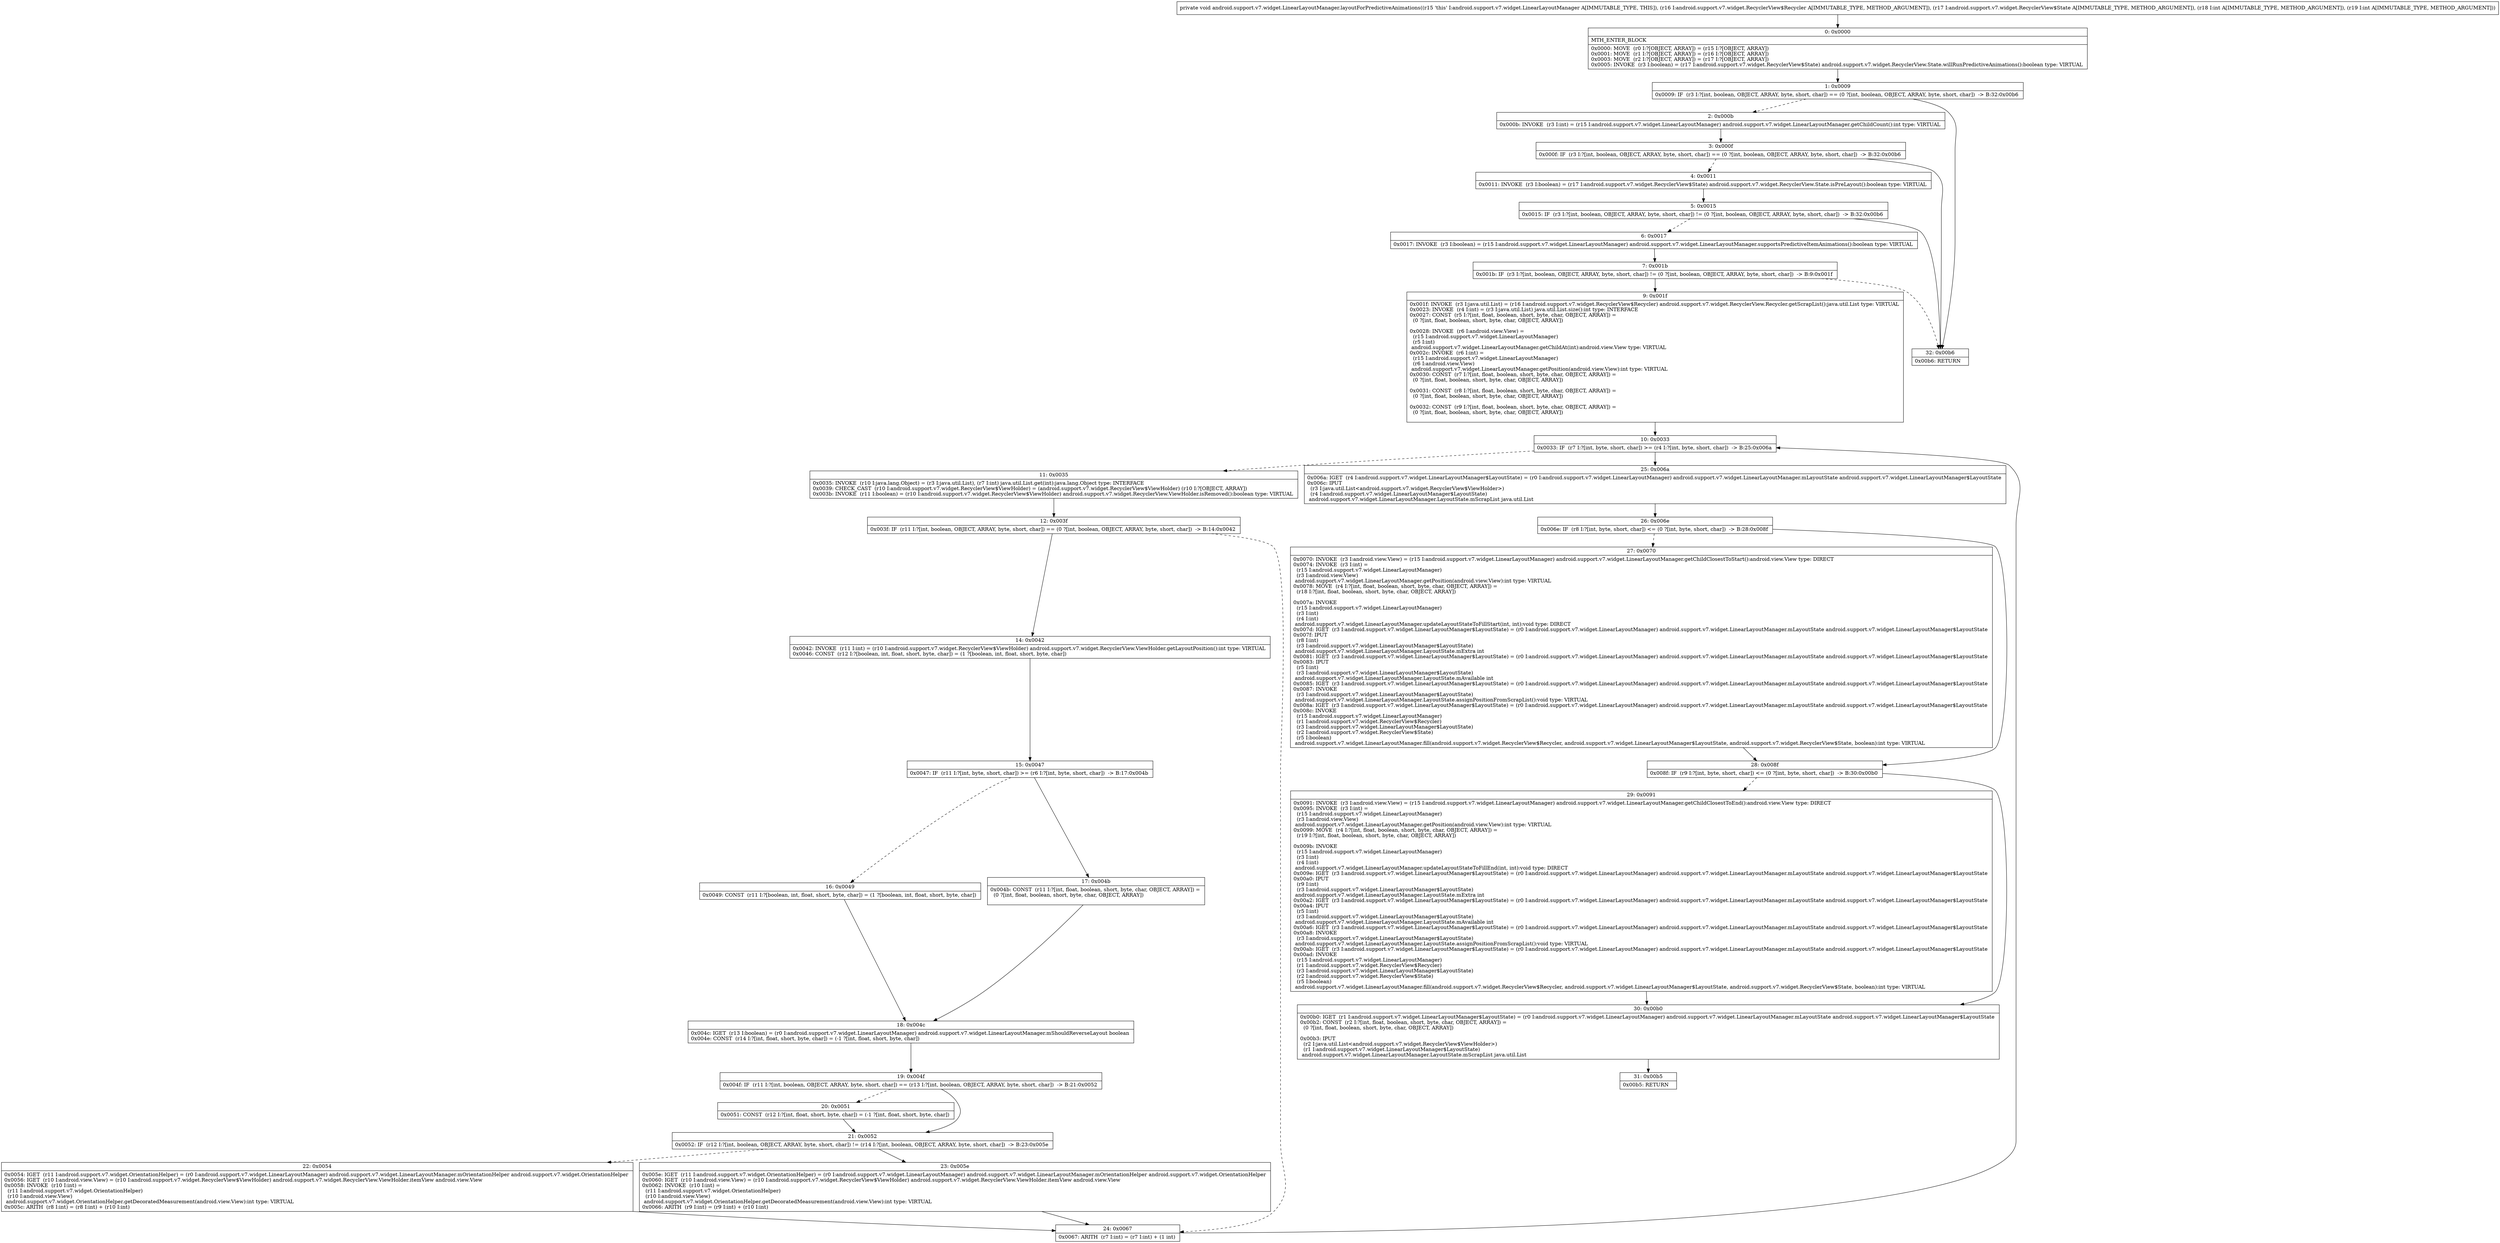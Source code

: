 digraph "CFG forandroid.support.v7.widget.LinearLayoutManager.layoutForPredictiveAnimations(Landroid\/support\/v7\/widget\/RecyclerView$Recycler;Landroid\/support\/v7\/widget\/RecyclerView$State;II)V" {
Node_0 [shape=record,label="{0\:\ 0x0000|MTH_ENTER_BLOCK\l|0x0000: MOVE  (r0 I:?[OBJECT, ARRAY]) = (r15 I:?[OBJECT, ARRAY]) \l0x0001: MOVE  (r1 I:?[OBJECT, ARRAY]) = (r16 I:?[OBJECT, ARRAY]) \l0x0003: MOVE  (r2 I:?[OBJECT, ARRAY]) = (r17 I:?[OBJECT, ARRAY]) \l0x0005: INVOKE  (r3 I:boolean) = (r17 I:android.support.v7.widget.RecyclerView$State) android.support.v7.widget.RecyclerView.State.willRunPredictiveAnimations():boolean type: VIRTUAL \l}"];
Node_1 [shape=record,label="{1\:\ 0x0009|0x0009: IF  (r3 I:?[int, boolean, OBJECT, ARRAY, byte, short, char]) == (0 ?[int, boolean, OBJECT, ARRAY, byte, short, char])  \-\> B:32:0x00b6 \l}"];
Node_2 [shape=record,label="{2\:\ 0x000b|0x000b: INVOKE  (r3 I:int) = (r15 I:android.support.v7.widget.LinearLayoutManager) android.support.v7.widget.LinearLayoutManager.getChildCount():int type: VIRTUAL \l}"];
Node_3 [shape=record,label="{3\:\ 0x000f|0x000f: IF  (r3 I:?[int, boolean, OBJECT, ARRAY, byte, short, char]) == (0 ?[int, boolean, OBJECT, ARRAY, byte, short, char])  \-\> B:32:0x00b6 \l}"];
Node_4 [shape=record,label="{4\:\ 0x0011|0x0011: INVOKE  (r3 I:boolean) = (r17 I:android.support.v7.widget.RecyclerView$State) android.support.v7.widget.RecyclerView.State.isPreLayout():boolean type: VIRTUAL \l}"];
Node_5 [shape=record,label="{5\:\ 0x0015|0x0015: IF  (r3 I:?[int, boolean, OBJECT, ARRAY, byte, short, char]) != (0 ?[int, boolean, OBJECT, ARRAY, byte, short, char])  \-\> B:32:0x00b6 \l}"];
Node_6 [shape=record,label="{6\:\ 0x0017|0x0017: INVOKE  (r3 I:boolean) = (r15 I:android.support.v7.widget.LinearLayoutManager) android.support.v7.widget.LinearLayoutManager.supportsPredictiveItemAnimations():boolean type: VIRTUAL \l}"];
Node_7 [shape=record,label="{7\:\ 0x001b|0x001b: IF  (r3 I:?[int, boolean, OBJECT, ARRAY, byte, short, char]) != (0 ?[int, boolean, OBJECT, ARRAY, byte, short, char])  \-\> B:9:0x001f \l}"];
Node_9 [shape=record,label="{9\:\ 0x001f|0x001f: INVOKE  (r3 I:java.util.List) = (r16 I:android.support.v7.widget.RecyclerView$Recycler) android.support.v7.widget.RecyclerView.Recycler.getScrapList():java.util.List type: VIRTUAL \l0x0023: INVOKE  (r4 I:int) = (r3 I:java.util.List) java.util.List.size():int type: INTERFACE \l0x0027: CONST  (r5 I:?[int, float, boolean, short, byte, char, OBJECT, ARRAY]) = \l  (0 ?[int, float, boolean, short, byte, char, OBJECT, ARRAY])\l \l0x0028: INVOKE  (r6 I:android.view.View) = \l  (r15 I:android.support.v7.widget.LinearLayoutManager)\l  (r5 I:int)\l android.support.v7.widget.LinearLayoutManager.getChildAt(int):android.view.View type: VIRTUAL \l0x002c: INVOKE  (r6 I:int) = \l  (r15 I:android.support.v7.widget.LinearLayoutManager)\l  (r6 I:android.view.View)\l android.support.v7.widget.LinearLayoutManager.getPosition(android.view.View):int type: VIRTUAL \l0x0030: CONST  (r7 I:?[int, float, boolean, short, byte, char, OBJECT, ARRAY]) = \l  (0 ?[int, float, boolean, short, byte, char, OBJECT, ARRAY])\l \l0x0031: CONST  (r8 I:?[int, float, boolean, short, byte, char, OBJECT, ARRAY]) = \l  (0 ?[int, float, boolean, short, byte, char, OBJECT, ARRAY])\l \l0x0032: CONST  (r9 I:?[int, float, boolean, short, byte, char, OBJECT, ARRAY]) = \l  (0 ?[int, float, boolean, short, byte, char, OBJECT, ARRAY])\l \l}"];
Node_10 [shape=record,label="{10\:\ 0x0033|0x0033: IF  (r7 I:?[int, byte, short, char]) \>= (r4 I:?[int, byte, short, char])  \-\> B:25:0x006a \l}"];
Node_11 [shape=record,label="{11\:\ 0x0035|0x0035: INVOKE  (r10 I:java.lang.Object) = (r3 I:java.util.List), (r7 I:int) java.util.List.get(int):java.lang.Object type: INTERFACE \l0x0039: CHECK_CAST  (r10 I:android.support.v7.widget.RecyclerView$ViewHolder) = (android.support.v7.widget.RecyclerView$ViewHolder) (r10 I:?[OBJECT, ARRAY]) \l0x003b: INVOKE  (r11 I:boolean) = (r10 I:android.support.v7.widget.RecyclerView$ViewHolder) android.support.v7.widget.RecyclerView.ViewHolder.isRemoved():boolean type: VIRTUAL \l}"];
Node_12 [shape=record,label="{12\:\ 0x003f|0x003f: IF  (r11 I:?[int, boolean, OBJECT, ARRAY, byte, short, char]) == (0 ?[int, boolean, OBJECT, ARRAY, byte, short, char])  \-\> B:14:0x0042 \l}"];
Node_14 [shape=record,label="{14\:\ 0x0042|0x0042: INVOKE  (r11 I:int) = (r10 I:android.support.v7.widget.RecyclerView$ViewHolder) android.support.v7.widget.RecyclerView.ViewHolder.getLayoutPosition():int type: VIRTUAL \l0x0046: CONST  (r12 I:?[boolean, int, float, short, byte, char]) = (1 ?[boolean, int, float, short, byte, char]) \l}"];
Node_15 [shape=record,label="{15\:\ 0x0047|0x0047: IF  (r11 I:?[int, byte, short, char]) \>= (r6 I:?[int, byte, short, char])  \-\> B:17:0x004b \l}"];
Node_16 [shape=record,label="{16\:\ 0x0049|0x0049: CONST  (r11 I:?[boolean, int, float, short, byte, char]) = (1 ?[boolean, int, float, short, byte, char]) \l}"];
Node_17 [shape=record,label="{17\:\ 0x004b|0x004b: CONST  (r11 I:?[int, float, boolean, short, byte, char, OBJECT, ARRAY]) = \l  (0 ?[int, float, boolean, short, byte, char, OBJECT, ARRAY])\l \l}"];
Node_18 [shape=record,label="{18\:\ 0x004c|0x004c: IGET  (r13 I:boolean) = (r0 I:android.support.v7.widget.LinearLayoutManager) android.support.v7.widget.LinearLayoutManager.mShouldReverseLayout boolean \l0x004e: CONST  (r14 I:?[int, float, short, byte, char]) = (\-1 ?[int, float, short, byte, char]) \l}"];
Node_19 [shape=record,label="{19\:\ 0x004f|0x004f: IF  (r11 I:?[int, boolean, OBJECT, ARRAY, byte, short, char]) == (r13 I:?[int, boolean, OBJECT, ARRAY, byte, short, char])  \-\> B:21:0x0052 \l}"];
Node_20 [shape=record,label="{20\:\ 0x0051|0x0051: CONST  (r12 I:?[int, float, short, byte, char]) = (\-1 ?[int, float, short, byte, char]) \l}"];
Node_21 [shape=record,label="{21\:\ 0x0052|0x0052: IF  (r12 I:?[int, boolean, OBJECT, ARRAY, byte, short, char]) != (r14 I:?[int, boolean, OBJECT, ARRAY, byte, short, char])  \-\> B:23:0x005e \l}"];
Node_22 [shape=record,label="{22\:\ 0x0054|0x0054: IGET  (r11 I:android.support.v7.widget.OrientationHelper) = (r0 I:android.support.v7.widget.LinearLayoutManager) android.support.v7.widget.LinearLayoutManager.mOrientationHelper android.support.v7.widget.OrientationHelper \l0x0056: IGET  (r10 I:android.view.View) = (r10 I:android.support.v7.widget.RecyclerView$ViewHolder) android.support.v7.widget.RecyclerView.ViewHolder.itemView android.view.View \l0x0058: INVOKE  (r10 I:int) = \l  (r11 I:android.support.v7.widget.OrientationHelper)\l  (r10 I:android.view.View)\l android.support.v7.widget.OrientationHelper.getDecoratedMeasurement(android.view.View):int type: VIRTUAL \l0x005c: ARITH  (r8 I:int) = (r8 I:int) + (r10 I:int) \l}"];
Node_23 [shape=record,label="{23\:\ 0x005e|0x005e: IGET  (r11 I:android.support.v7.widget.OrientationHelper) = (r0 I:android.support.v7.widget.LinearLayoutManager) android.support.v7.widget.LinearLayoutManager.mOrientationHelper android.support.v7.widget.OrientationHelper \l0x0060: IGET  (r10 I:android.view.View) = (r10 I:android.support.v7.widget.RecyclerView$ViewHolder) android.support.v7.widget.RecyclerView.ViewHolder.itemView android.view.View \l0x0062: INVOKE  (r10 I:int) = \l  (r11 I:android.support.v7.widget.OrientationHelper)\l  (r10 I:android.view.View)\l android.support.v7.widget.OrientationHelper.getDecoratedMeasurement(android.view.View):int type: VIRTUAL \l0x0066: ARITH  (r9 I:int) = (r9 I:int) + (r10 I:int) \l}"];
Node_24 [shape=record,label="{24\:\ 0x0067|0x0067: ARITH  (r7 I:int) = (r7 I:int) + (1 int) \l}"];
Node_25 [shape=record,label="{25\:\ 0x006a|0x006a: IGET  (r4 I:android.support.v7.widget.LinearLayoutManager$LayoutState) = (r0 I:android.support.v7.widget.LinearLayoutManager) android.support.v7.widget.LinearLayoutManager.mLayoutState android.support.v7.widget.LinearLayoutManager$LayoutState \l0x006c: IPUT  \l  (r3 I:java.util.List\<android.support.v7.widget.RecyclerView$ViewHolder\>)\l  (r4 I:android.support.v7.widget.LinearLayoutManager$LayoutState)\l android.support.v7.widget.LinearLayoutManager.LayoutState.mScrapList java.util.List \l}"];
Node_26 [shape=record,label="{26\:\ 0x006e|0x006e: IF  (r8 I:?[int, byte, short, char]) \<= (0 ?[int, byte, short, char])  \-\> B:28:0x008f \l}"];
Node_27 [shape=record,label="{27\:\ 0x0070|0x0070: INVOKE  (r3 I:android.view.View) = (r15 I:android.support.v7.widget.LinearLayoutManager) android.support.v7.widget.LinearLayoutManager.getChildClosestToStart():android.view.View type: DIRECT \l0x0074: INVOKE  (r3 I:int) = \l  (r15 I:android.support.v7.widget.LinearLayoutManager)\l  (r3 I:android.view.View)\l android.support.v7.widget.LinearLayoutManager.getPosition(android.view.View):int type: VIRTUAL \l0x0078: MOVE  (r4 I:?[int, float, boolean, short, byte, char, OBJECT, ARRAY]) = \l  (r18 I:?[int, float, boolean, short, byte, char, OBJECT, ARRAY])\l \l0x007a: INVOKE  \l  (r15 I:android.support.v7.widget.LinearLayoutManager)\l  (r3 I:int)\l  (r4 I:int)\l android.support.v7.widget.LinearLayoutManager.updateLayoutStateToFillStart(int, int):void type: DIRECT \l0x007d: IGET  (r3 I:android.support.v7.widget.LinearLayoutManager$LayoutState) = (r0 I:android.support.v7.widget.LinearLayoutManager) android.support.v7.widget.LinearLayoutManager.mLayoutState android.support.v7.widget.LinearLayoutManager$LayoutState \l0x007f: IPUT  \l  (r8 I:int)\l  (r3 I:android.support.v7.widget.LinearLayoutManager$LayoutState)\l android.support.v7.widget.LinearLayoutManager.LayoutState.mExtra int \l0x0081: IGET  (r3 I:android.support.v7.widget.LinearLayoutManager$LayoutState) = (r0 I:android.support.v7.widget.LinearLayoutManager) android.support.v7.widget.LinearLayoutManager.mLayoutState android.support.v7.widget.LinearLayoutManager$LayoutState \l0x0083: IPUT  \l  (r5 I:int)\l  (r3 I:android.support.v7.widget.LinearLayoutManager$LayoutState)\l android.support.v7.widget.LinearLayoutManager.LayoutState.mAvailable int \l0x0085: IGET  (r3 I:android.support.v7.widget.LinearLayoutManager$LayoutState) = (r0 I:android.support.v7.widget.LinearLayoutManager) android.support.v7.widget.LinearLayoutManager.mLayoutState android.support.v7.widget.LinearLayoutManager$LayoutState \l0x0087: INVOKE  \l  (r3 I:android.support.v7.widget.LinearLayoutManager$LayoutState)\l android.support.v7.widget.LinearLayoutManager.LayoutState.assignPositionFromScrapList():void type: VIRTUAL \l0x008a: IGET  (r3 I:android.support.v7.widget.LinearLayoutManager$LayoutState) = (r0 I:android.support.v7.widget.LinearLayoutManager) android.support.v7.widget.LinearLayoutManager.mLayoutState android.support.v7.widget.LinearLayoutManager$LayoutState \l0x008c: INVOKE  \l  (r15 I:android.support.v7.widget.LinearLayoutManager)\l  (r1 I:android.support.v7.widget.RecyclerView$Recycler)\l  (r3 I:android.support.v7.widget.LinearLayoutManager$LayoutState)\l  (r2 I:android.support.v7.widget.RecyclerView$State)\l  (r5 I:boolean)\l android.support.v7.widget.LinearLayoutManager.fill(android.support.v7.widget.RecyclerView$Recycler, android.support.v7.widget.LinearLayoutManager$LayoutState, android.support.v7.widget.RecyclerView$State, boolean):int type: VIRTUAL \l}"];
Node_28 [shape=record,label="{28\:\ 0x008f|0x008f: IF  (r9 I:?[int, byte, short, char]) \<= (0 ?[int, byte, short, char])  \-\> B:30:0x00b0 \l}"];
Node_29 [shape=record,label="{29\:\ 0x0091|0x0091: INVOKE  (r3 I:android.view.View) = (r15 I:android.support.v7.widget.LinearLayoutManager) android.support.v7.widget.LinearLayoutManager.getChildClosestToEnd():android.view.View type: DIRECT \l0x0095: INVOKE  (r3 I:int) = \l  (r15 I:android.support.v7.widget.LinearLayoutManager)\l  (r3 I:android.view.View)\l android.support.v7.widget.LinearLayoutManager.getPosition(android.view.View):int type: VIRTUAL \l0x0099: MOVE  (r4 I:?[int, float, boolean, short, byte, char, OBJECT, ARRAY]) = \l  (r19 I:?[int, float, boolean, short, byte, char, OBJECT, ARRAY])\l \l0x009b: INVOKE  \l  (r15 I:android.support.v7.widget.LinearLayoutManager)\l  (r3 I:int)\l  (r4 I:int)\l android.support.v7.widget.LinearLayoutManager.updateLayoutStateToFillEnd(int, int):void type: DIRECT \l0x009e: IGET  (r3 I:android.support.v7.widget.LinearLayoutManager$LayoutState) = (r0 I:android.support.v7.widget.LinearLayoutManager) android.support.v7.widget.LinearLayoutManager.mLayoutState android.support.v7.widget.LinearLayoutManager$LayoutState \l0x00a0: IPUT  \l  (r9 I:int)\l  (r3 I:android.support.v7.widget.LinearLayoutManager$LayoutState)\l android.support.v7.widget.LinearLayoutManager.LayoutState.mExtra int \l0x00a2: IGET  (r3 I:android.support.v7.widget.LinearLayoutManager$LayoutState) = (r0 I:android.support.v7.widget.LinearLayoutManager) android.support.v7.widget.LinearLayoutManager.mLayoutState android.support.v7.widget.LinearLayoutManager$LayoutState \l0x00a4: IPUT  \l  (r5 I:int)\l  (r3 I:android.support.v7.widget.LinearLayoutManager$LayoutState)\l android.support.v7.widget.LinearLayoutManager.LayoutState.mAvailable int \l0x00a6: IGET  (r3 I:android.support.v7.widget.LinearLayoutManager$LayoutState) = (r0 I:android.support.v7.widget.LinearLayoutManager) android.support.v7.widget.LinearLayoutManager.mLayoutState android.support.v7.widget.LinearLayoutManager$LayoutState \l0x00a8: INVOKE  \l  (r3 I:android.support.v7.widget.LinearLayoutManager$LayoutState)\l android.support.v7.widget.LinearLayoutManager.LayoutState.assignPositionFromScrapList():void type: VIRTUAL \l0x00ab: IGET  (r3 I:android.support.v7.widget.LinearLayoutManager$LayoutState) = (r0 I:android.support.v7.widget.LinearLayoutManager) android.support.v7.widget.LinearLayoutManager.mLayoutState android.support.v7.widget.LinearLayoutManager$LayoutState \l0x00ad: INVOKE  \l  (r15 I:android.support.v7.widget.LinearLayoutManager)\l  (r1 I:android.support.v7.widget.RecyclerView$Recycler)\l  (r3 I:android.support.v7.widget.LinearLayoutManager$LayoutState)\l  (r2 I:android.support.v7.widget.RecyclerView$State)\l  (r5 I:boolean)\l android.support.v7.widget.LinearLayoutManager.fill(android.support.v7.widget.RecyclerView$Recycler, android.support.v7.widget.LinearLayoutManager$LayoutState, android.support.v7.widget.RecyclerView$State, boolean):int type: VIRTUAL \l}"];
Node_30 [shape=record,label="{30\:\ 0x00b0|0x00b0: IGET  (r1 I:android.support.v7.widget.LinearLayoutManager$LayoutState) = (r0 I:android.support.v7.widget.LinearLayoutManager) android.support.v7.widget.LinearLayoutManager.mLayoutState android.support.v7.widget.LinearLayoutManager$LayoutState \l0x00b2: CONST  (r2 I:?[int, float, boolean, short, byte, char, OBJECT, ARRAY]) = \l  (0 ?[int, float, boolean, short, byte, char, OBJECT, ARRAY])\l \l0x00b3: IPUT  \l  (r2 I:java.util.List\<android.support.v7.widget.RecyclerView$ViewHolder\>)\l  (r1 I:android.support.v7.widget.LinearLayoutManager$LayoutState)\l android.support.v7.widget.LinearLayoutManager.LayoutState.mScrapList java.util.List \l}"];
Node_31 [shape=record,label="{31\:\ 0x00b5|0x00b5: RETURN   \l}"];
Node_32 [shape=record,label="{32\:\ 0x00b6|0x00b6: RETURN   \l}"];
MethodNode[shape=record,label="{private void android.support.v7.widget.LinearLayoutManager.layoutForPredictiveAnimations((r15 'this' I:android.support.v7.widget.LinearLayoutManager A[IMMUTABLE_TYPE, THIS]), (r16 I:android.support.v7.widget.RecyclerView$Recycler A[IMMUTABLE_TYPE, METHOD_ARGUMENT]), (r17 I:android.support.v7.widget.RecyclerView$State A[IMMUTABLE_TYPE, METHOD_ARGUMENT]), (r18 I:int A[IMMUTABLE_TYPE, METHOD_ARGUMENT]), (r19 I:int A[IMMUTABLE_TYPE, METHOD_ARGUMENT])) }"];
MethodNode -> Node_0;
Node_0 -> Node_1;
Node_1 -> Node_2[style=dashed];
Node_1 -> Node_32;
Node_2 -> Node_3;
Node_3 -> Node_4[style=dashed];
Node_3 -> Node_32;
Node_4 -> Node_5;
Node_5 -> Node_6[style=dashed];
Node_5 -> Node_32;
Node_6 -> Node_7;
Node_7 -> Node_9;
Node_7 -> Node_32[style=dashed];
Node_9 -> Node_10;
Node_10 -> Node_11[style=dashed];
Node_10 -> Node_25;
Node_11 -> Node_12;
Node_12 -> Node_14;
Node_12 -> Node_24[style=dashed];
Node_14 -> Node_15;
Node_15 -> Node_16[style=dashed];
Node_15 -> Node_17;
Node_16 -> Node_18;
Node_17 -> Node_18;
Node_18 -> Node_19;
Node_19 -> Node_20[style=dashed];
Node_19 -> Node_21;
Node_20 -> Node_21;
Node_21 -> Node_22[style=dashed];
Node_21 -> Node_23;
Node_22 -> Node_24;
Node_23 -> Node_24;
Node_24 -> Node_10;
Node_25 -> Node_26;
Node_26 -> Node_27[style=dashed];
Node_26 -> Node_28;
Node_27 -> Node_28;
Node_28 -> Node_29[style=dashed];
Node_28 -> Node_30;
Node_29 -> Node_30;
Node_30 -> Node_31;
}


